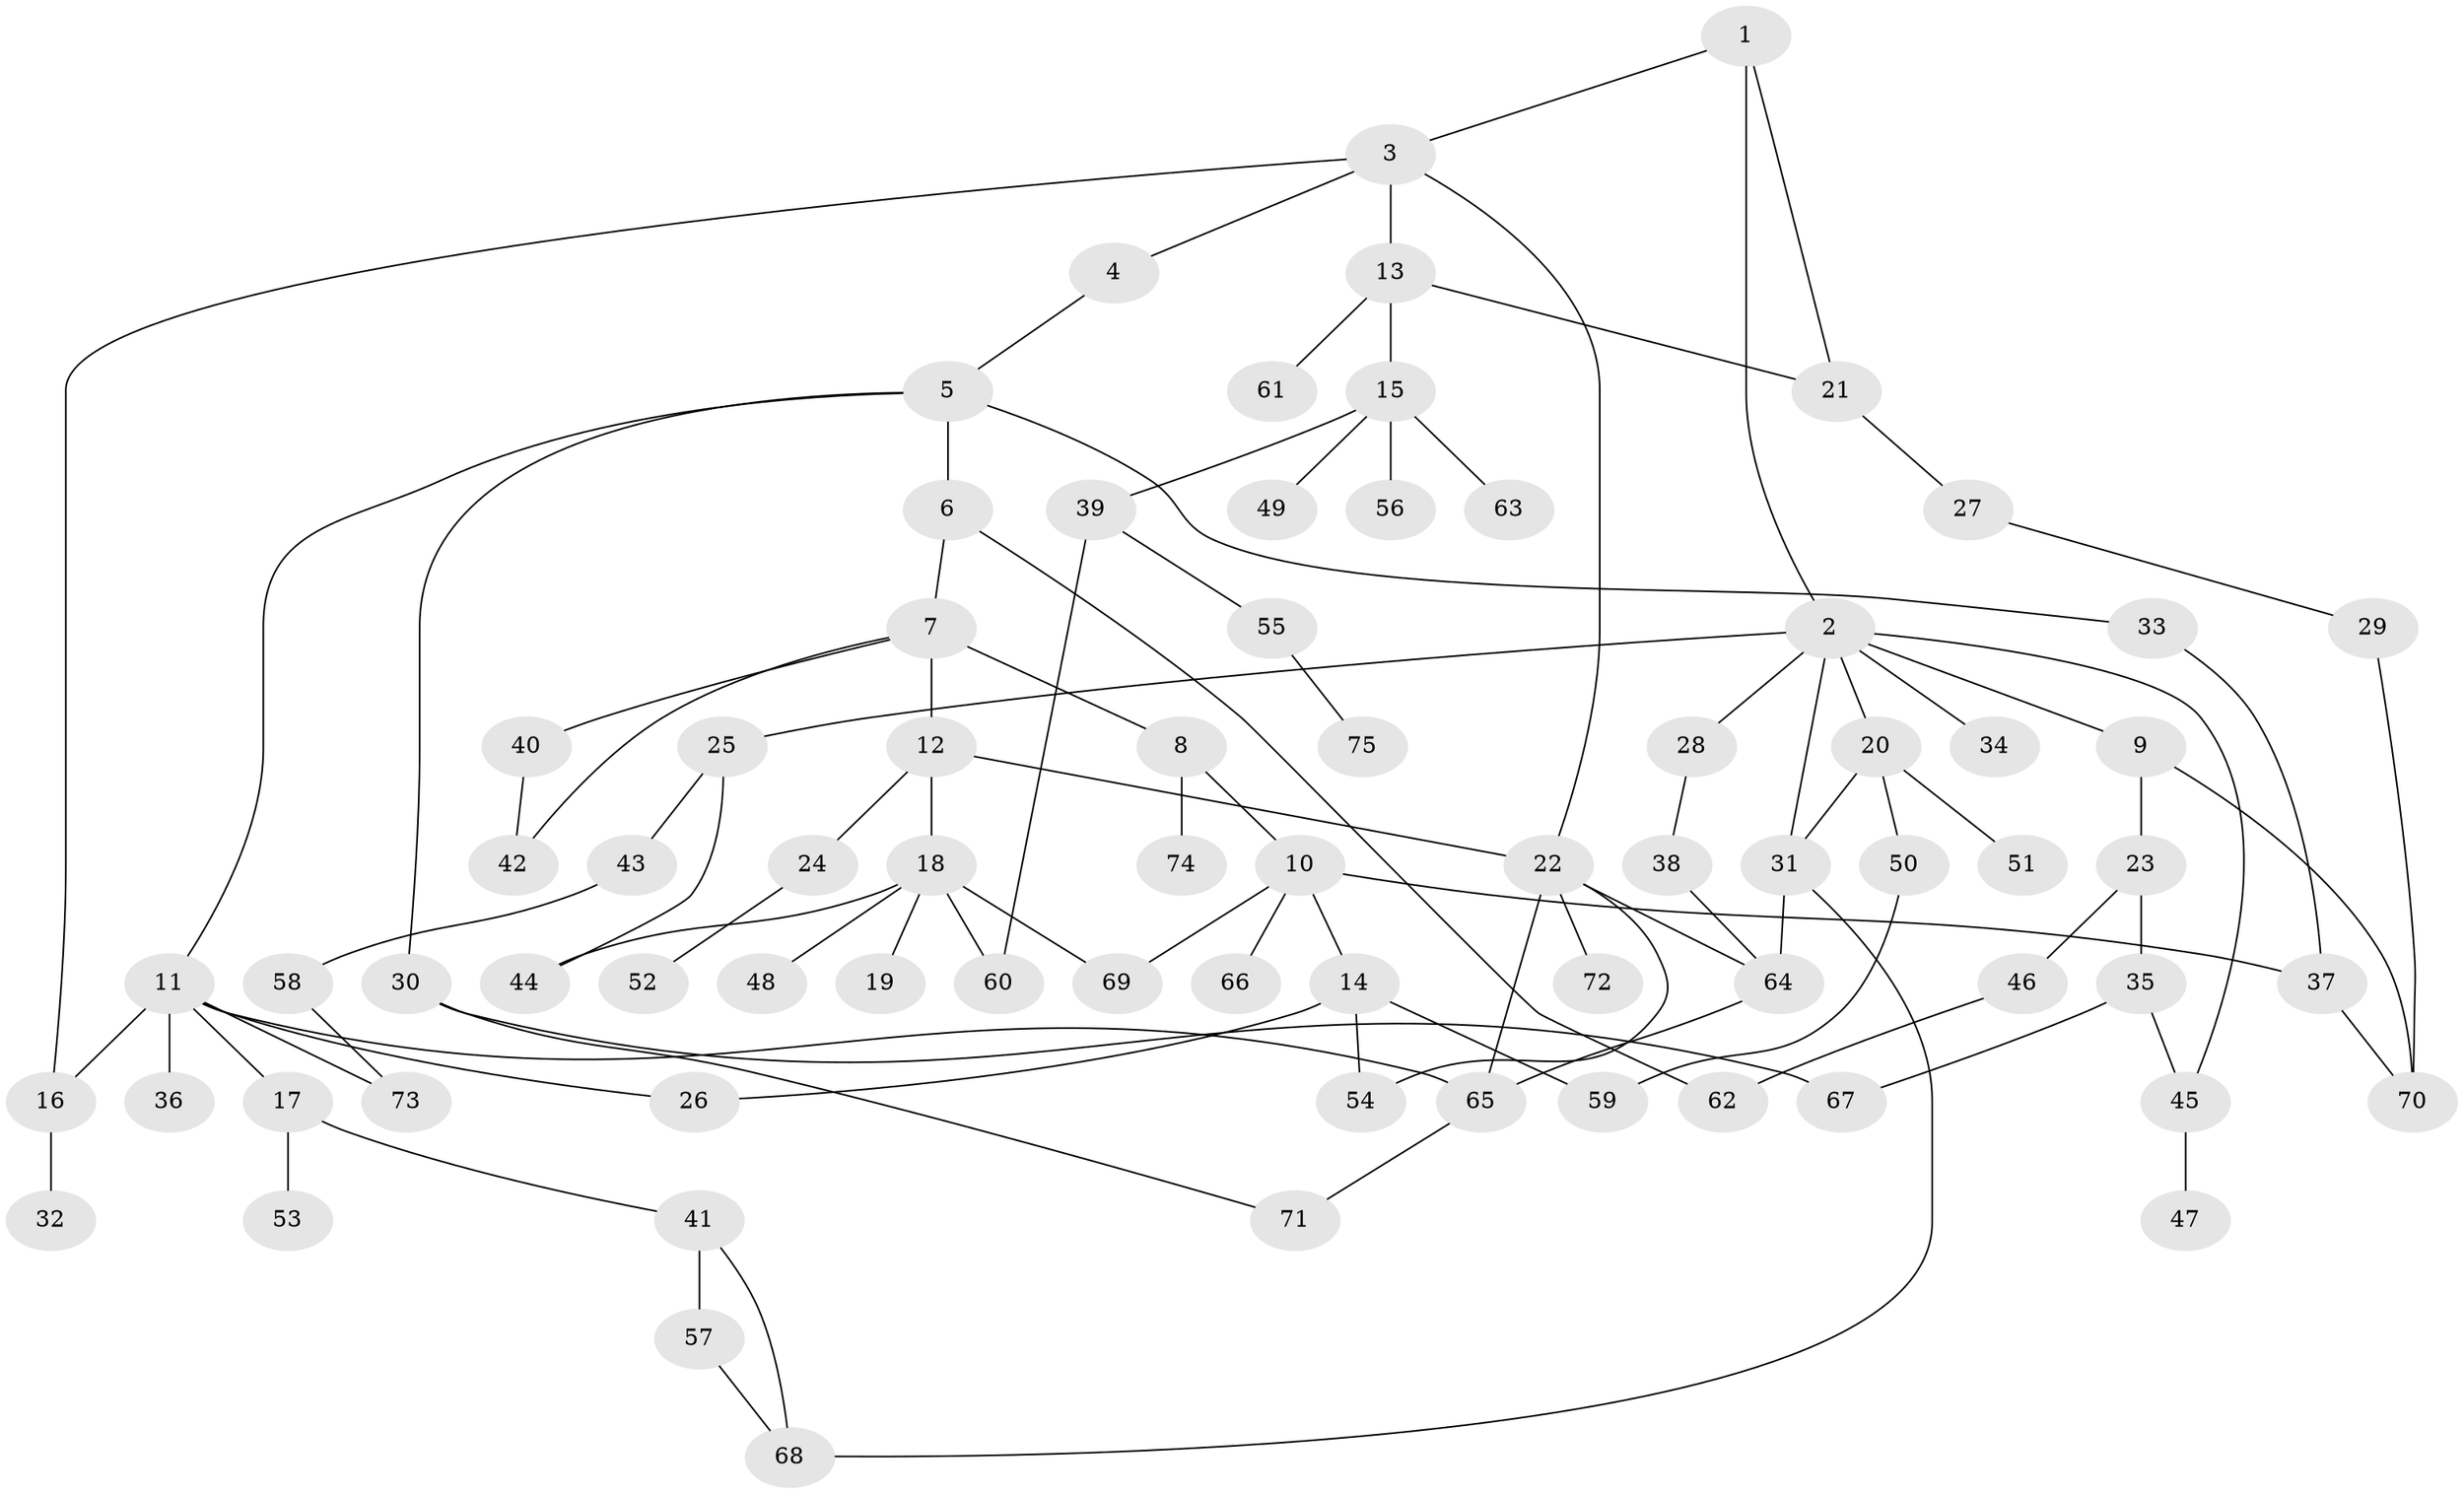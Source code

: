 // Generated by graph-tools (version 1.1) at 2025/01/03/09/25 03:01:00]
// undirected, 75 vertices, 99 edges
graph export_dot {
graph [start="1"]
  node [color=gray90,style=filled];
  1;
  2;
  3;
  4;
  5;
  6;
  7;
  8;
  9;
  10;
  11;
  12;
  13;
  14;
  15;
  16;
  17;
  18;
  19;
  20;
  21;
  22;
  23;
  24;
  25;
  26;
  27;
  28;
  29;
  30;
  31;
  32;
  33;
  34;
  35;
  36;
  37;
  38;
  39;
  40;
  41;
  42;
  43;
  44;
  45;
  46;
  47;
  48;
  49;
  50;
  51;
  52;
  53;
  54;
  55;
  56;
  57;
  58;
  59;
  60;
  61;
  62;
  63;
  64;
  65;
  66;
  67;
  68;
  69;
  70;
  71;
  72;
  73;
  74;
  75;
  1 -- 2;
  1 -- 3;
  1 -- 21;
  2 -- 9;
  2 -- 20;
  2 -- 25;
  2 -- 28;
  2 -- 31;
  2 -- 34;
  2 -- 45;
  3 -- 4;
  3 -- 13;
  3 -- 22;
  3 -- 16;
  4 -- 5;
  5 -- 6;
  5 -- 11;
  5 -- 30;
  5 -- 33;
  6 -- 7;
  6 -- 62;
  7 -- 8;
  7 -- 12;
  7 -- 40;
  7 -- 42;
  8 -- 10;
  8 -- 74;
  9 -- 23;
  9 -- 70;
  10 -- 14;
  10 -- 66;
  10 -- 37;
  10 -- 69;
  11 -- 16;
  11 -- 17;
  11 -- 36;
  11 -- 65;
  11 -- 73;
  11 -- 26;
  12 -- 18;
  12 -- 24;
  12 -- 22;
  13 -- 15;
  13 -- 21;
  13 -- 61;
  14 -- 26;
  14 -- 59;
  14 -- 54;
  15 -- 39;
  15 -- 49;
  15 -- 56;
  15 -- 63;
  16 -- 32;
  17 -- 41;
  17 -- 53;
  18 -- 19;
  18 -- 44;
  18 -- 48;
  18 -- 69;
  18 -- 60;
  20 -- 50;
  20 -- 51;
  20 -- 31;
  21 -- 27;
  22 -- 54;
  22 -- 72;
  22 -- 65;
  22 -- 64;
  23 -- 35;
  23 -- 46;
  24 -- 52;
  25 -- 43;
  25 -- 44;
  27 -- 29;
  28 -- 38;
  29 -- 70;
  30 -- 71;
  30 -- 67;
  31 -- 64;
  31 -- 68;
  33 -- 37;
  35 -- 45;
  35 -- 67;
  37 -- 70;
  38 -- 64;
  39 -- 55;
  39 -- 60;
  40 -- 42;
  41 -- 57;
  41 -- 68;
  43 -- 58;
  45 -- 47;
  46 -- 62;
  50 -- 59;
  55 -- 75;
  57 -- 68;
  58 -- 73;
  64 -- 65;
  65 -- 71;
}
